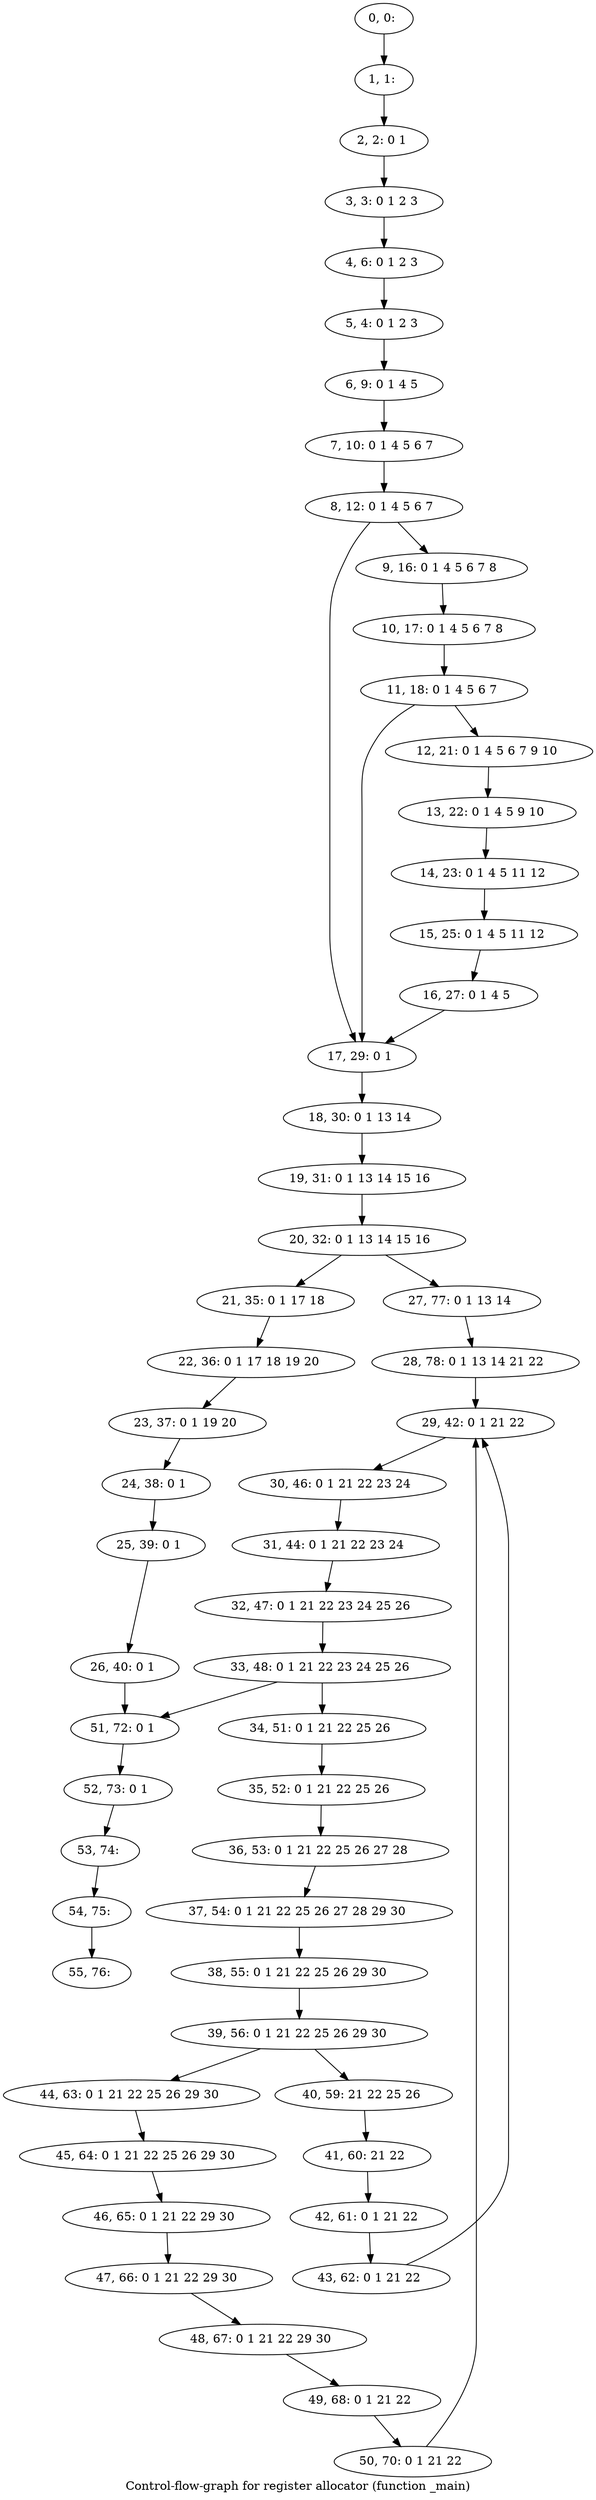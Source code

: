 digraph G {
graph [label="Control-flow-graph for register allocator (function _main)"]
0[label="0, 0: "];
1[label="1, 1: "];
2[label="2, 2: 0 1 "];
3[label="3, 3: 0 1 2 3 "];
4[label="4, 6: 0 1 2 3 "];
5[label="5, 4: 0 1 2 3 "];
6[label="6, 9: 0 1 4 5 "];
7[label="7, 10: 0 1 4 5 6 7 "];
8[label="8, 12: 0 1 4 5 6 7 "];
9[label="9, 16: 0 1 4 5 6 7 8 "];
10[label="10, 17: 0 1 4 5 6 7 8 "];
11[label="11, 18: 0 1 4 5 6 7 "];
12[label="12, 21: 0 1 4 5 6 7 9 10 "];
13[label="13, 22: 0 1 4 5 9 10 "];
14[label="14, 23: 0 1 4 5 11 12 "];
15[label="15, 25: 0 1 4 5 11 12 "];
16[label="16, 27: 0 1 4 5 "];
17[label="17, 29: 0 1 "];
18[label="18, 30: 0 1 13 14 "];
19[label="19, 31: 0 1 13 14 15 16 "];
20[label="20, 32: 0 1 13 14 15 16 "];
21[label="21, 35: 0 1 17 18 "];
22[label="22, 36: 0 1 17 18 19 20 "];
23[label="23, 37: 0 1 19 20 "];
24[label="24, 38: 0 1 "];
25[label="25, 39: 0 1 "];
26[label="26, 40: 0 1 "];
27[label="27, 77: 0 1 13 14 "];
28[label="28, 78: 0 1 13 14 21 22 "];
29[label="29, 42: 0 1 21 22 "];
30[label="30, 46: 0 1 21 22 23 24 "];
31[label="31, 44: 0 1 21 22 23 24 "];
32[label="32, 47: 0 1 21 22 23 24 25 26 "];
33[label="33, 48: 0 1 21 22 23 24 25 26 "];
34[label="34, 51: 0 1 21 22 25 26 "];
35[label="35, 52: 0 1 21 22 25 26 "];
36[label="36, 53: 0 1 21 22 25 26 27 28 "];
37[label="37, 54: 0 1 21 22 25 26 27 28 29 30 "];
38[label="38, 55: 0 1 21 22 25 26 29 30 "];
39[label="39, 56: 0 1 21 22 25 26 29 30 "];
40[label="40, 59: 21 22 25 26 "];
41[label="41, 60: 21 22 "];
42[label="42, 61: 0 1 21 22 "];
43[label="43, 62: 0 1 21 22 "];
44[label="44, 63: 0 1 21 22 25 26 29 30 "];
45[label="45, 64: 0 1 21 22 25 26 29 30 "];
46[label="46, 65: 0 1 21 22 29 30 "];
47[label="47, 66: 0 1 21 22 29 30 "];
48[label="48, 67: 0 1 21 22 29 30 "];
49[label="49, 68: 0 1 21 22 "];
50[label="50, 70: 0 1 21 22 "];
51[label="51, 72: 0 1 "];
52[label="52, 73: 0 1 "];
53[label="53, 74: "];
54[label="54, 75: "];
55[label="55, 76: "];
0->1 ;
1->2 ;
2->3 ;
3->4 ;
4->5 ;
5->6 ;
6->7 ;
7->8 ;
8->9 ;
8->17 ;
9->10 ;
10->11 ;
11->12 ;
11->17 ;
12->13 ;
13->14 ;
14->15 ;
15->16 ;
16->17 ;
17->18 ;
18->19 ;
19->20 ;
20->21 ;
20->27 ;
21->22 ;
22->23 ;
23->24 ;
24->25 ;
25->26 ;
26->51 ;
27->28 ;
28->29 ;
29->30 ;
30->31 ;
31->32 ;
32->33 ;
33->34 ;
33->51 ;
34->35 ;
35->36 ;
36->37 ;
37->38 ;
38->39 ;
39->40 ;
39->44 ;
40->41 ;
41->42 ;
42->43 ;
43->29 ;
44->45 ;
45->46 ;
46->47 ;
47->48 ;
48->49 ;
49->50 ;
50->29 ;
51->52 ;
52->53 ;
53->54 ;
54->55 ;
}
